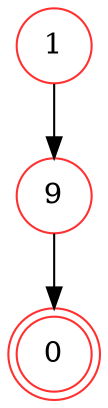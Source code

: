 digraph {   
    node [shape = doublecircle, color = firebrick1] 0 ;
    node [shape = circle];
    node [color= firebrick1];
    1 -> 9 -> 0;	
}